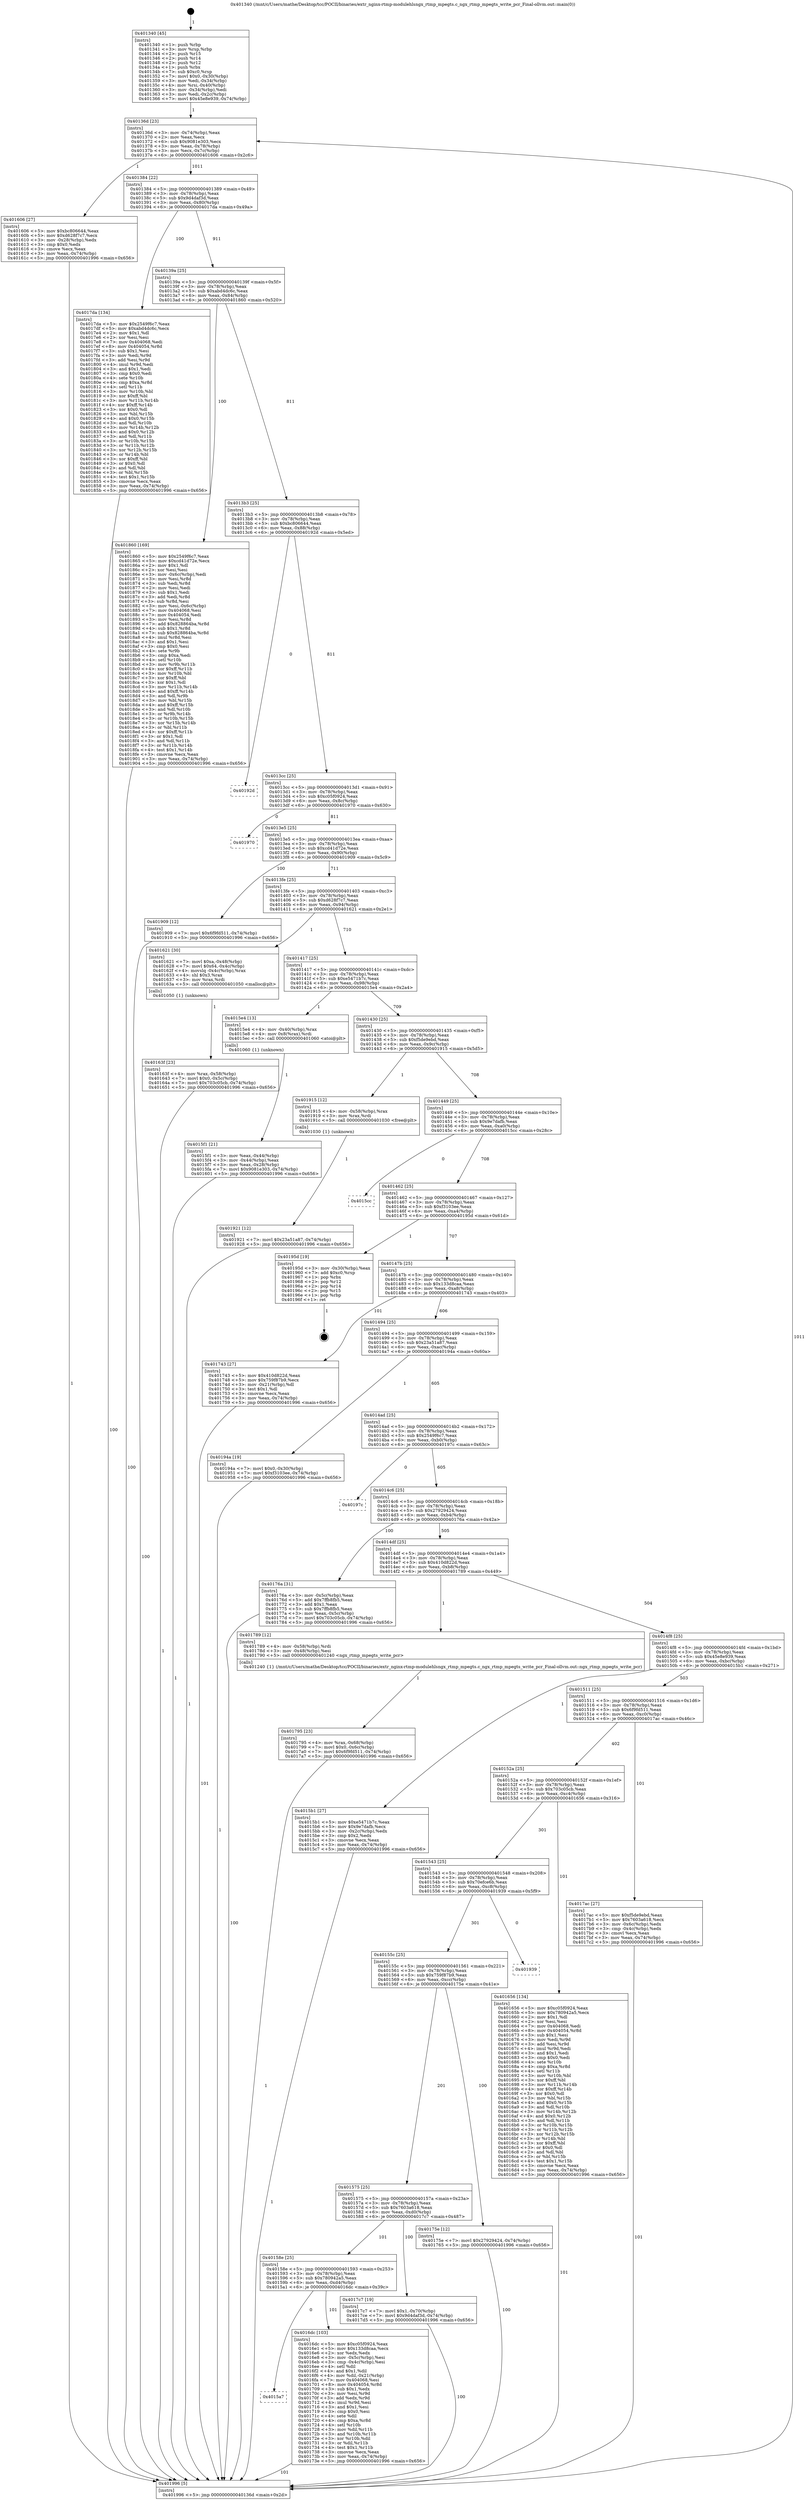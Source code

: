 digraph "0x401340" {
  label = "0x401340 (/mnt/c/Users/mathe/Desktop/tcc/POCII/binaries/extr_nginx-rtmp-modulehlsngx_rtmp_mpegts.c_ngx_rtmp_mpegts_write_pcr_Final-ollvm.out::main(0))"
  labelloc = "t"
  node[shape=record]

  Entry [label="",width=0.3,height=0.3,shape=circle,fillcolor=black,style=filled]
  "0x40136d" [label="{
     0x40136d [23]\l
     | [instrs]\l
     &nbsp;&nbsp;0x40136d \<+3\>: mov -0x74(%rbp),%eax\l
     &nbsp;&nbsp;0x401370 \<+2\>: mov %eax,%ecx\l
     &nbsp;&nbsp;0x401372 \<+6\>: sub $0x9081e303,%ecx\l
     &nbsp;&nbsp;0x401378 \<+3\>: mov %eax,-0x78(%rbp)\l
     &nbsp;&nbsp;0x40137b \<+3\>: mov %ecx,-0x7c(%rbp)\l
     &nbsp;&nbsp;0x40137e \<+6\>: je 0000000000401606 \<main+0x2c6\>\l
  }"]
  "0x401606" [label="{
     0x401606 [27]\l
     | [instrs]\l
     &nbsp;&nbsp;0x401606 \<+5\>: mov $0xbc806644,%eax\l
     &nbsp;&nbsp;0x40160b \<+5\>: mov $0xd628f7c7,%ecx\l
     &nbsp;&nbsp;0x401610 \<+3\>: mov -0x28(%rbp),%edx\l
     &nbsp;&nbsp;0x401613 \<+3\>: cmp $0x0,%edx\l
     &nbsp;&nbsp;0x401616 \<+3\>: cmove %ecx,%eax\l
     &nbsp;&nbsp;0x401619 \<+3\>: mov %eax,-0x74(%rbp)\l
     &nbsp;&nbsp;0x40161c \<+5\>: jmp 0000000000401996 \<main+0x656\>\l
  }"]
  "0x401384" [label="{
     0x401384 [22]\l
     | [instrs]\l
     &nbsp;&nbsp;0x401384 \<+5\>: jmp 0000000000401389 \<main+0x49\>\l
     &nbsp;&nbsp;0x401389 \<+3\>: mov -0x78(%rbp),%eax\l
     &nbsp;&nbsp;0x40138c \<+5\>: sub $0x9d4daf3d,%eax\l
     &nbsp;&nbsp;0x401391 \<+3\>: mov %eax,-0x80(%rbp)\l
     &nbsp;&nbsp;0x401394 \<+6\>: je 00000000004017da \<main+0x49a\>\l
  }"]
  Exit [label="",width=0.3,height=0.3,shape=circle,fillcolor=black,style=filled,peripheries=2]
  "0x4017da" [label="{
     0x4017da [134]\l
     | [instrs]\l
     &nbsp;&nbsp;0x4017da \<+5\>: mov $0x2549f6c7,%eax\l
     &nbsp;&nbsp;0x4017df \<+5\>: mov $0xabd4dc6c,%ecx\l
     &nbsp;&nbsp;0x4017e4 \<+2\>: mov $0x1,%dl\l
     &nbsp;&nbsp;0x4017e6 \<+2\>: xor %esi,%esi\l
     &nbsp;&nbsp;0x4017e8 \<+7\>: mov 0x404068,%edi\l
     &nbsp;&nbsp;0x4017ef \<+8\>: mov 0x404054,%r8d\l
     &nbsp;&nbsp;0x4017f7 \<+3\>: sub $0x1,%esi\l
     &nbsp;&nbsp;0x4017fa \<+3\>: mov %edi,%r9d\l
     &nbsp;&nbsp;0x4017fd \<+3\>: add %esi,%r9d\l
     &nbsp;&nbsp;0x401800 \<+4\>: imul %r9d,%edi\l
     &nbsp;&nbsp;0x401804 \<+3\>: and $0x1,%edi\l
     &nbsp;&nbsp;0x401807 \<+3\>: cmp $0x0,%edi\l
     &nbsp;&nbsp;0x40180a \<+4\>: sete %r10b\l
     &nbsp;&nbsp;0x40180e \<+4\>: cmp $0xa,%r8d\l
     &nbsp;&nbsp;0x401812 \<+4\>: setl %r11b\l
     &nbsp;&nbsp;0x401816 \<+3\>: mov %r10b,%bl\l
     &nbsp;&nbsp;0x401819 \<+3\>: xor $0xff,%bl\l
     &nbsp;&nbsp;0x40181c \<+3\>: mov %r11b,%r14b\l
     &nbsp;&nbsp;0x40181f \<+4\>: xor $0xff,%r14b\l
     &nbsp;&nbsp;0x401823 \<+3\>: xor $0x0,%dl\l
     &nbsp;&nbsp;0x401826 \<+3\>: mov %bl,%r15b\l
     &nbsp;&nbsp;0x401829 \<+4\>: and $0x0,%r15b\l
     &nbsp;&nbsp;0x40182d \<+3\>: and %dl,%r10b\l
     &nbsp;&nbsp;0x401830 \<+3\>: mov %r14b,%r12b\l
     &nbsp;&nbsp;0x401833 \<+4\>: and $0x0,%r12b\l
     &nbsp;&nbsp;0x401837 \<+3\>: and %dl,%r11b\l
     &nbsp;&nbsp;0x40183a \<+3\>: or %r10b,%r15b\l
     &nbsp;&nbsp;0x40183d \<+3\>: or %r11b,%r12b\l
     &nbsp;&nbsp;0x401840 \<+3\>: xor %r12b,%r15b\l
     &nbsp;&nbsp;0x401843 \<+3\>: or %r14b,%bl\l
     &nbsp;&nbsp;0x401846 \<+3\>: xor $0xff,%bl\l
     &nbsp;&nbsp;0x401849 \<+3\>: or $0x0,%dl\l
     &nbsp;&nbsp;0x40184c \<+2\>: and %dl,%bl\l
     &nbsp;&nbsp;0x40184e \<+3\>: or %bl,%r15b\l
     &nbsp;&nbsp;0x401851 \<+4\>: test $0x1,%r15b\l
     &nbsp;&nbsp;0x401855 \<+3\>: cmovne %ecx,%eax\l
     &nbsp;&nbsp;0x401858 \<+3\>: mov %eax,-0x74(%rbp)\l
     &nbsp;&nbsp;0x40185b \<+5\>: jmp 0000000000401996 \<main+0x656\>\l
  }"]
  "0x40139a" [label="{
     0x40139a [25]\l
     | [instrs]\l
     &nbsp;&nbsp;0x40139a \<+5\>: jmp 000000000040139f \<main+0x5f\>\l
     &nbsp;&nbsp;0x40139f \<+3\>: mov -0x78(%rbp),%eax\l
     &nbsp;&nbsp;0x4013a2 \<+5\>: sub $0xabd4dc6c,%eax\l
     &nbsp;&nbsp;0x4013a7 \<+6\>: mov %eax,-0x84(%rbp)\l
     &nbsp;&nbsp;0x4013ad \<+6\>: je 0000000000401860 \<main+0x520\>\l
  }"]
  "0x401921" [label="{
     0x401921 [12]\l
     | [instrs]\l
     &nbsp;&nbsp;0x401921 \<+7\>: movl $0x23a51a87,-0x74(%rbp)\l
     &nbsp;&nbsp;0x401928 \<+5\>: jmp 0000000000401996 \<main+0x656\>\l
  }"]
  "0x401860" [label="{
     0x401860 [169]\l
     | [instrs]\l
     &nbsp;&nbsp;0x401860 \<+5\>: mov $0x2549f6c7,%eax\l
     &nbsp;&nbsp;0x401865 \<+5\>: mov $0xcd41d72e,%ecx\l
     &nbsp;&nbsp;0x40186a \<+2\>: mov $0x1,%dl\l
     &nbsp;&nbsp;0x40186c \<+2\>: xor %esi,%esi\l
     &nbsp;&nbsp;0x40186e \<+3\>: mov -0x6c(%rbp),%edi\l
     &nbsp;&nbsp;0x401871 \<+3\>: mov %esi,%r8d\l
     &nbsp;&nbsp;0x401874 \<+3\>: sub %edi,%r8d\l
     &nbsp;&nbsp;0x401877 \<+2\>: mov %esi,%edi\l
     &nbsp;&nbsp;0x401879 \<+3\>: sub $0x1,%edi\l
     &nbsp;&nbsp;0x40187c \<+3\>: add %edi,%r8d\l
     &nbsp;&nbsp;0x40187f \<+3\>: sub %r8d,%esi\l
     &nbsp;&nbsp;0x401882 \<+3\>: mov %esi,-0x6c(%rbp)\l
     &nbsp;&nbsp;0x401885 \<+7\>: mov 0x404068,%esi\l
     &nbsp;&nbsp;0x40188c \<+7\>: mov 0x404054,%edi\l
     &nbsp;&nbsp;0x401893 \<+3\>: mov %esi,%r8d\l
     &nbsp;&nbsp;0x401896 \<+7\>: add $0x828864ba,%r8d\l
     &nbsp;&nbsp;0x40189d \<+4\>: sub $0x1,%r8d\l
     &nbsp;&nbsp;0x4018a1 \<+7\>: sub $0x828864ba,%r8d\l
     &nbsp;&nbsp;0x4018a8 \<+4\>: imul %r8d,%esi\l
     &nbsp;&nbsp;0x4018ac \<+3\>: and $0x1,%esi\l
     &nbsp;&nbsp;0x4018af \<+3\>: cmp $0x0,%esi\l
     &nbsp;&nbsp;0x4018b2 \<+4\>: sete %r9b\l
     &nbsp;&nbsp;0x4018b6 \<+3\>: cmp $0xa,%edi\l
     &nbsp;&nbsp;0x4018b9 \<+4\>: setl %r10b\l
     &nbsp;&nbsp;0x4018bd \<+3\>: mov %r9b,%r11b\l
     &nbsp;&nbsp;0x4018c0 \<+4\>: xor $0xff,%r11b\l
     &nbsp;&nbsp;0x4018c4 \<+3\>: mov %r10b,%bl\l
     &nbsp;&nbsp;0x4018c7 \<+3\>: xor $0xff,%bl\l
     &nbsp;&nbsp;0x4018ca \<+3\>: xor $0x1,%dl\l
     &nbsp;&nbsp;0x4018cd \<+3\>: mov %r11b,%r14b\l
     &nbsp;&nbsp;0x4018d0 \<+4\>: and $0xff,%r14b\l
     &nbsp;&nbsp;0x4018d4 \<+3\>: and %dl,%r9b\l
     &nbsp;&nbsp;0x4018d7 \<+3\>: mov %bl,%r15b\l
     &nbsp;&nbsp;0x4018da \<+4\>: and $0xff,%r15b\l
     &nbsp;&nbsp;0x4018de \<+3\>: and %dl,%r10b\l
     &nbsp;&nbsp;0x4018e1 \<+3\>: or %r9b,%r14b\l
     &nbsp;&nbsp;0x4018e4 \<+3\>: or %r10b,%r15b\l
     &nbsp;&nbsp;0x4018e7 \<+3\>: xor %r15b,%r14b\l
     &nbsp;&nbsp;0x4018ea \<+3\>: or %bl,%r11b\l
     &nbsp;&nbsp;0x4018ed \<+4\>: xor $0xff,%r11b\l
     &nbsp;&nbsp;0x4018f1 \<+3\>: or $0x1,%dl\l
     &nbsp;&nbsp;0x4018f4 \<+3\>: and %dl,%r11b\l
     &nbsp;&nbsp;0x4018f7 \<+3\>: or %r11b,%r14b\l
     &nbsp;&nbsp;0x4018fa \<+4\>: test $0x1,%r14b\l
     &nbsp;&nbsp;0x4018fe \<+3\>: cmovne %ecx,%eax\l
     &nbsp;&nbsp;0x401901 \<+3\>: mov %eax,-0x74(%rbp)\l
     &nbsp;&nbsp;0x401904 \<+5\>: jmp 0000000000401996 \<main+0x656\>\l
  }"]
  "0x4013b3" [label="{
     0x4013b3 [25]\l
     | [instrs]\l
     &nbsp;&nbsp;0x4013b3 \<+5\>: jmp 00000000004013b8 \<main+0x78\>\l
     &nbsp;&nbsp;0x4013b8 \<+3\>: mov -0x78(%rbp),%eax\l
     &nbsp;&nbsp;0x4013bb \<+5\>: sub $0xbc806644,%eax\l
     &nbsp;&nbsp;0x4013c0 \<+6\>: mov %eax,-0x88(%rbp)\l
     &nbsp;&nbsp;0x4013c6 \<+6\>: je 000000000040192d \<main+0x5ed\>\l
  }"]
  "0x401795" [label="{
     0x401795 [23]\l
     | [instrs]\l
     &nbsp;&nbsp;0x401795 \<+4\>: mov %rax,-0x68(%rbp)\l
     &nbsp;&nbsp;0x401799 \<+7\>: movl $0x0,-0x6c(%rbp)\l
     &nbsp;&nbsp;0x4017a0 \<+7\>: movl $0x6f9fd511,-0x74(%rbp)\l
     &nbsp;&nbsp;0x4017a7 \<+5\>: jmp 0000000000401996 \<main+0x656\>\l
  }"]
  "0x40192d" [label="{
     0x40192d\l
  }", style=dashed]
  "0x4013cc" [label="{
     0x4013cc [25]\l
     | [instrs]\l
     &nbsp;&nbsp;0x4013cc \<+5\>: jmp 00000000004013d1 \<main+0x91\>\l
     &nbsp;&nbsp;0x4013d1 \<+3\>: mov -0x78(%rbp),%eax\l
     &nbsp;&nbsp;0x4013d4 \<+5\>: sub $0xc05f0924,%eax\l
     &nbsp;&nbsp;0x4013d9 \<+6\>: mov %eax,-0x8c(%rbp)\l
     &nbsp;&nbsp;0x4013df \<+6\>: je 0000000000401970 \<main+0x630\>\l
  }"]
  "0x4015a7" [label="{
     0x4015a7\l
  }", style=dashed]
  "0x401970" [label="{
     0x401970\l
  }", style=dashed]
  "0x4013e5" [label="{
     0x4013e5 [25]\l
     | [instrs]\l
     &nbsp;&nbsp;0x4013e5 \<+5\>: jmp 00000000004013ea \<main+0xaa\>\l
     &nbsp;&nbsp;0x4013ea \<+3\>: mov -0x78(%rbp),%eax\l
     &nbsp;&nbsp;0x4013ed \<+5\>: sub $0xcd41d72e,%eax\l
     &nbsp;&nbsp;0x4013f2 \<+6\>: mov %eax,-0x90(%rbp)\l
     &nbsp;&nbsp;0x4013f8 \<+6\>: je 0000000000401909 \<main+0x5c9\>\l
  }"]
  "0x4016dc" [label="{
     0x4016dc [103]\l
     | [instrs]\l
     &nbsp;&nbsp;0x4016dc \<+5\>: mov $0xc05f0924,%eax\l
     &nbsp;&nbsp;0x4016e1 \<+5\>: mov $0x133d8caa,%ecx\l
     &nbsp;&nbsp;0x4016e6 \<+2\>: xor %edx,%edx\l
     &nbsp;&nbsp;0x4016e8 \<+3\>: mov -0x5c(%rbp),%esi\l
     &nbsp;&nbsp;0x4016eb \<+3\>: cmp -0x4c(%rbp),%esi\l
     &nbsp;&nbsp;0x4016ee \<+4\>: setl %dil\l
     &nbsp;&nbsp;0x4016f2 \<+4\>: and $0x1,%dil\l
     &nbsp;&nbsp;0x4016f6 \<+4\>: mov %dil,-0x21(%rbp)\l
     &nbsp;&nbsp;0x4016fa \<+7\>: mov 0x404068,%esi\l
     &nbsp;&nbsp;0x401701 \<+8\>: mov 0x404054,%r8d\l
     &nbsp;&nbsp;0x401709 \<+3\>: sub $0x1,%edx\l
     &nbsp;&nbsp;0x40170c \<+3\>: mov %esi,%r9d\l
     &nbsp;&nbsp;0x40170f \<+3\>: add %edx,%r9d\l
     &nbsp;&nbsp;0x401712 \<+4\>: imul %r9d,%esi\l
     &nbsp;&nbsp;0x401716 \<+3\>: and $0x1,%esi\l
     &nbsp;&nbsp;0x401719 \<+3\>: cmp $0x0,%esi\l
     &nbsp;&nbsp;0x40171c \<+4\>: sete %dil\l
     &nbsp;&nbsp;0x401720 \<+4\>: cmp $0xa,%r8d\l
     &nbsp;&nbsp;0x401724 \<+4\>: setl %r10b\l
     &nbsp;&nbsp;0x401728 \<+3\>: mov %dil,%r11b\l
     &nbsp;&nbsp;0x40172b \<+3\>: and %r10b,%r11b\l
     &nbsp;&nbsp;0x40172e \<+3\>: xor %r10b,%dil\l
     &nbsp;&nbsp;0x401731 \<+3\>: or %dil,%r11b\l
     &nbsp;&nbsp;0x401734 \<+4\>: test $0x1,%r11b\l
     &nbsp;&nbsp;0x401738 \<+3\>: cmovne %ecx,%eax\l
     &nbsp;&nbsp;0x40173b \<+3\>: mov %eax,-0x74(%rbp)\l
     &nbsp;&nbsp;0x40173e \<+5\>: jmp 0000000000401996 \<main+0x656\>\l
  }"]
  "0x401909" [label="{
     0x401909 [12]\l
     | [instrs]\l
     &nbsp;&nbsp;0x401909 \<+7\>: movl $0x6f9fd511,-0x74(%rbp)\l
     &nbsp;&nbsp;0x401910 \<+5\>: jmp 0000000000401996 \<main+0x656\>\l
  }"]
  "0x4013fe" [label="{
     0x4013fe [25]\l
     | [instrs]\l
     &nbsp;&nbsp;0x4013fe \<+5\>: jmp 0000000000401403 \<main+0xc3\>\l
     &nbsp;&nbsp;0x401403 \<+3\>: mov -0x78(%rbp),%eax\l
     &nbsp;&nbsp;0x401406 \<+5\>: sub $0xd628f7c7,%eax\l
     &nbsp;&nbsp;0x40140b \<+6\>: mov %eax,-0x94(%rbp)\l
     &nbsp;&nbsp;0x401411 \<+6\>: je 0000000000401621 \<main+0x2e1\>\l
  }"]
  "0x40158e" [label="{
     0x40158e [25]\l
     | [instrs]\l
     &nbsp;&nbsp;0x40158e \<+5\>: jmp 0000000000401593 \<main+0x253\>\l
     &nbsp;&nbsp;0x401593 \<+3\>: mov -0x78(%rbp),%eax\l
     &nbsp;&nbsp;0x401596 \<+5\>: sub $0x780942a5,%eax\l
     &nbsp;&nbsp;0x40159b \<+6\>: mov %eax,-0xd4(%rbp)\l
     &nbsp;&nbsp;0x4015a1 \<+6\>: je 00000000004016dc \<main+0x39c\>\l
  }"]
  "0x401621" [label="{
     0x401621 [30]\l
     | [instrs]\l
     &nbsp;&nbsp;0x401621 \<+7\>: movl $0xa,-0x48(%rbp)\l
     &nbsp;&nbsp;0x401628 \<+7\>: movl $0x64,-0x4c(%rbp)\l
     &nbsp;&nbsp;0x40162f \<+4\>: movslq -0x4c(%rbp),%rax\l
     &nbsp;&nbsp;0x401633 \<+4\>: shl $0x3,%rax\l
     &nbsp;&nbsp;0x401637 \<+3\>: mov %rax,%rdi\l
     &nbsp;&nbsp;0x40163a \<+5\>: call 0000000000401050 \<malloc@plt\>\l
     | [calls]\l
     &nbsp;&nbsp;0x401050 \{1\} (unknown)\l
  }"]
  "0x401417" [label="{
     0x401417 [25]\l
     | [instrs]\l
     &nbsp;&nbsp;0x401417 \<+5\>: jmp 000000000040141c \<main+0xdc\>\l
     &nbsp;&nbsp;0x40141c \<+3\>: mov -0x78(%rbp),%eax\l
     &nbsp;&nbsp;0x40141f \<+5\>: sub $0xe5471b7c,%eax\l
     &nbsp;&nbsp;0x401424 \<+6\>: mov %eax,-0x98(%rbp)\l
     &nbsp;&nbsp;0x40142a \<+6\>: je 00000000004015e4 \<main+0x2a4\>\l
  }"]
  "0x4017c7" [label="{
     0x4017c7 [19]\l
     | [instrs]\l
     &nbsp;&nbsp;0x4017c7 \<+7\>: movl $0x1,-0x70(%rbp)\l
     &nbsp;&nbsp;0x4017ce \<+7\>: movl $0x9d4daf3d,-0x74(%rbp)\l
     &nbsp;&nbsp;0x4017d5 \<+5\>: jmp 0000000000401996 \<main+0x656\>\l
  }"]
  "0x4015e4" [label="{
     0x4015e4 [13]\l
     | [instrs]\l
     &nbsp;&nbsp;0x4015e4 \<+4\>: mov -0x40(%rbp),%rax\l
     &nbsp;&nbsp;0x4015e8 \<+4\>: mov 0x8(%rax),%rdi\l
     &nbsp;&nbsp;0x4015ec \<+5\>: call 0000000000401060 \<atoi@plt\>\l
     | [calls]\l
     &nbsp;&nbsp;0x401060 \{1\} (unknown)\l
  }"]
  "0x401430" [label="{
     0x401430 [25]\l
     | [instrs]\l
     &nbsp;&nbsp;0x401430 \<+5\>: jmp 0000000000401435 \<main+0xf5\>\l
     &nbsp;&nbsp;0x401435 \<+3\>: mov -0x78(%rbp),%eax\l
     &nbsp;&nbsp;0x401438 \<+5\>: sub $0xf5de9ebd,%eax\l
     &nbsp;&nbsp;0x40143d \<+6\>: mov %eax,-0x9c(%rbp)\l
     &nbsp;&nbsp;0x401443 \<+6\>: je 0000000000401915 \<main+0x5d5\>\l
  }"]
  "0x401575" [label="{
     0x401575 [25]\l
     | [instrs]\l
     &nbsp;&nbsp;0x401575 \<+5\>: jmp 000000000040157a \<main+0x23a\>\l
     &nbsp;&nbsp;0x40157a \<+3\>: mov -0x78(%rbp),%eax\l
     &nbsp;&nbsp;0x40157d \<+5\>: sub $0x7603a618,%eax\l
     &nbsp;&nbsp;0x401582 \<+6\>: mov %eax,-0xd0(%rbp)\l
     &nbsp;&nbsp;0x401588 \<+6\>: je 00000000004017c7 \<main+0x487\>\l
  }"]
  "0x401915" [label="{
     0x401915 [12]\l
     | [instrs]\l
     &nbsp;&nbsp;0x401915 \<+4\>: mov -0x58(%rbp),%rax\l
     &nbsp;&nbsp;0x401919 \<+3\>: mov %rax,%rdi\l
     &nbsp;&nbsp;0x40191c \<+5\>: call 0000000000401030 \<free@plt\>\l
     | [calls]\l
     &nbsp;&nbsp;0x401030 \{1\} (unknown)\l
  }"]
  "0x401449" [label="{
     0x401449 [25]\l
     | [instrs]\l
     &nbsp;&nbsp;0x401449 \<+5\>: jmp 000000000040144e \<main+0x10e\>\l
     &nbsp;&nbsp;0x40144e \<+3\>: mov -0x78(%rbp),%eax\l
     &nbsp;&nbsp;0x401451 \<+5\>: sub $0x9e7dafb,%eax\l
     &nbsp;&nbsp;0x401456 \<+6\>: mov %eax,-0xa0(%rbp)\l
     &nbsp;&nbsp;0x40145c \<+6\>: je 00000000004015cc \<main+0x28c\>\l
  }"]
  "0x40175e" [label="{
     0x40175e [12]\l
     | [instrs]\l
     &nbsp;&nbsp;0x40175e \<+7\>: movl $0x27929424,-0x74(%rbp)\l
     &nbsp;&nbsp;0x401765 \<+5\>: jmp 0000000000401996 \<main+0x656\>\l
  }"]
  "0x4015cc" [label="{
     0x4015cc\l
  }", style=dashed]
  "0x401462" [label="{
     0x401462 [25]\l
     | [instrs]\l
     &nbsp;&nbsp;0x401462 \<+5\>: jmp 0000000000401467 \<main+0x127\>\l
     &nbsp;&nbsp;0x401467 \<+3\>: mov -0x78(%rbp),%eax\l
     &nbsp;&nbsp;0x40146a \<+5\>: sub $0xf3103ee,%eax\l
     &nbsp;&nbsp;0x40146f \<+6\>: mov %eax,-0xa4(%rbp)\l
     &nbsp;&nbsp;0x401475 \<+6\>: je 000000000040195d \<main+0x61d\>\l
  }"]
  "0x40155c" [label="{
     0x40155c [25]\l
     | [instrs]\l
     &nbsp;&nbsp;0x40155c \<+5\>: jmp 0000000000401561 \<main+0x221\>\l
     &nbsp;&nbsp;0x401561 \<+3\>: mov -0x78(%rbp),%eax\l
     &nbsp;&nbsp;0x401564 \<+5\>: sub $0x759f87b9,%eax\l
     &nbsp;&nbsp;0x401569 \<+6\>: mov %eax,-0xcc(%rbp)\l
     &nbsp;&nbsp;0x40156f \<+6\>: je 000000000040175e \<main+0x41e\>\l
  }"]
  "0x40195d" [label="{
     0x40195d [19]\l
     | [instrs]\l
     &nbsp;&nbsp;0x40195d \<+3\>: mov -0x30(%rbp),%eax\l
     &nbsp;&nbsp;0x401960 \<+7\>: add $0xc0,%rsp\l
     &nbsp;&nbsp;0x401967 \<+1\>: pop %rbx\l
     &nbsp;&nbsp;0x401968 \<+2\>: pop %r12\l
     &nbsp;&nbsp;0x40196a \<+2\>: pop %r14\l
     &nbsp;&nbsp;0x40196c \<+2\>: pop %r15\l
     &nbsp;&nbsp;0x40196e \<+1\>: pop %rbp\l
     &nbsp;&nbsp;0x40196f \<+1\>: ret\l
  }"]
  "0x40147b" [label="{
     0x40147b [25]\l
     | [instrs]\l
     &nbsp;&nbsp;0x40147b \<+5\>: jmp 0000000000401480 \<main+0x140\>\l
     &nbsp;&nbsp;0x401480 \<+3\>: mov -0x78(%rbp),%eax\l
     &nbsp;&nbsp;0x401483 \<+5\>: sub $0x133d8caa,%eax\l
     &nbsp;&nbsp;0x401488 \<+6\>: mov %eax,-0xa8(%rbp)\l
     &nbsp;&nbsp;0x40148e \<+6\>: je 0000000000401743 \<main+0x403\>\l
  }"]
  "0x401939" [label="{
     0x401939\l
  }", style=dashed]
  "0x401743" [label="{
     0x401743 [27]\l
     | [instrs]\l
     &nbsp;&nbsp;0x401743 \<+5\>: mov $0x410d822d,%eax\l
     &nbsp;&nbsp;0x401748 \<+5\>: mov $0x759f87b9,%ecx\l
     &nbsp;&nbsp;0x40174d \<+3\>: mov -0x21(%rbp),%dl\l
     &nbsp;&nbsp;0x401750 \<+3\>: test $0x1,%dl\l
     &nbsp;&nbsp;0x401753 \<+3\>: cmovne %ecx,%eax\l
     &nbsp;&nbsp;0x401756 \<+3\>: mov %eax,-0x74(%rbp)\l
     &nbsp;&nbsp;0x401759 \<+5\>: jmp 0000000000401996 \<main+0x656\>\l
  }"]
  "0x401494" [label="{
     0x401494 [25]\l
     | [instrs]\l
     &nbsp;&nbsp;0x401494 \<+5\>: jmp 0000000000401499 \<main+0x159\>\l
     &nbsp;&nbsp;0x401499 \<+3\>: mov -0x78(%rbp),%eax\l
     &nbsp;&nbsp;0x40149c \<+5\>: sub $0x23a51a87,%eax\l
     &nbsp;&nbsp;0x4014a1 \<+6\>: mov %eax,-0xac(%rbp)\l
     &nbsp;&nbsp;0x4014a7 \<+6\>: je 000000000040194a \<main+0x60a\>\l
  }"]
  "0x401543" [label="{
     0x401543 [25]\l
     | [instrs]\l
     &nbsp;&nbsp;0x401543 \<+5\>: jmp 0000000000401548 \<main+0x208\>\l
     &nbsp;&nbsp;0x401548 \<+3\>: mov -0x78(%rbp),%eax\l
     &nbsp;&nbsp;0x40154b \<+5\>: sub $0x70efce6b,%eax\l
     &nbsp;&nbsp;0x401550 \<+6\>: mov %eax,-0xc8(%rbp)\l
     &nbsp;&nbsp;0x401556 \<+6\>: je 0000000000401939 \<main+0x5f9\>\l
  }"]
  "0x40194a" [label="{
     0x40194a [19]\l
     | [instrs]\l
     &nbsp;&nbsp;0x40194a \<+7\>: movl $0x0,-0x30(%rbp)\l
     &nbsp;&nbsp;0x401951 \<+7\>: movl $0xf3103ee,-0x74(%rbp)\l
     &nbsp;&nbsp;0x401958 \<+5\>: jmp 0000000000401996 \<main+0x656\>\l
  }"]
  "0x4014ad" [label="{
     0x4014ad [25]\l
     | [instrs]\l
     &nbsp;&nbsp;0x4014ad \<+5\>: jmp 00000000004014b2 \<main+0x172\>\l
     &nbsp;&nbsp;0x4014b2 \<+3\>: mov -0x78(%rbp),%eax\l
     &nbsp;&nbsp;0x4014b5 \<+5\>: sub $0x2549f6c7,%eax\l
     &nbsp;&nbsp;0x4014ba \<+6\>: mov %eax,-0xb0(%rbp)\l
     &nbsp;&nbsp;0x4014c0 \<+6\>: je 000000000040197c \<main+0x63c\>\l
  }"]
  "0x401656" [label="{
     0x401656 [134]\l
     | [instrs]\l
     &nbsp;&nbsp;0x401656 \<+5\>: mov $0xc05f0924,%eax\l
     &nbsp;&nbsp;0x40165b \<+5\>: mov $0x780942a5,%ecx\l
     &nbsp;&nbsp;0x401660 \<+2\>: mov $0x1,%dl\l
     &nbsp;&nbsp;0x401662 \<+2\>: xor %esi,%esi\l
     &nbsp;&nbsp;0x401664 \<+7\>: mov 0x404068,%edi\l
     &nbsp;&nbsp;0x40166b \<+8\>: mov 0x404054,%r8d\l
     &nbsp;&nbsp;0x401673 \<+3\>: sub $0x1,%esi\l
     &nbsp;&nbsp;0x401676 \<+3\>: mov %edi,%r9d\l
     &nbsp;&nbsp;0x401679 \<+3\>: add %esi,%r9d\l
     &nbsp;&nbsp;0x40167c \<+4\>: imul %r9d,%edi\l
     &nbsp;&nbsp;0x401680 \<+3\>: and $0x1,%edi\l
     &nbsp;&nbsp;0x401683 \<+3\>: cmp $0x0,%edi\l
     &nbsp;&nbsp;0x401686 \<+4\>: sete %r10b\l
     &nbsp;&nbsp;0x40168a \<+4\>: cmp $0xa,%r8d\l
     &nbsp;&nbsp;0x40168e \<+4\>: setl %r11b\l
     &nbsp;&nbsp;0x401692 \<+3\>: mov %r10b,%bl\l
     &nbsp;&nbsp;0x401695 \<+3\>: xor $0xff,%bl\l
     &nbsp;&nbsp;0x401698 \<+3\>: mov %r11b,%r14b\l
     &nbsp;&nbsp;0x40169b \<+4\>: xor $0xff,%r14b\l
     &nbsp;&nbsp;0x40169f \<+3\>: xor $0x0,%dl\l
     &nbsp;&nbsp;0x4016a2 \<+3\>: mov %bl,%r15b\l
     &nbsp;&nbsp;0x4016a5 \<+4\>: and $0x0,%r15b\l
     &nbsp;&nbsp;0x4016a9 \<+3\>: and %dl,%r10b\l
     &nbsp;&nbsp;0x4016ac \<+3\>: mov %r14b,%r12b\l
     &nbsp;&nbsp;0x4016af \<+4\>: and $0x0,%r12b\l
     &nbsp;&nbsp;0x4016b3 \<+3\>: and %dl,%r11b\l
     &nbsp;&nbsp;0x4016b6 \<+3\>: or %r10b,%r15b\l
     &nbsp;&nbsp;0x4016b9 \<+3\>: or %r11b,%r12b\l
     &nbsp;&nbsp;0x4016bc \<+3\>: xor %r12b,%r15b\l
     &nbsp;&nbsp;0x4016bf \<+3\>: or %r14b,%bl\l
     &nbsp;&nbsp;0x4016c2 \<+3\>: xor $0xff,%bl\l
     &nbsp;&nbsp;0x4016c5 \<+3\>: or $0x0,%dl\l
     &nbsp;&nbsp;0x4016c8 \<+2\>: and %dl,%bl\l
     &nbsp;&nbsp;0x4016ca \<+3\>: or %bl,%r15b\l
     &nbsp;&nbsp;0x4016cd \<+4\>: test $0x1,%r15b\l
     &nbsp;&nbsp;0x4016d1 \<+3\>: cmovne %ecx,%eax\l
     &nbsp;&nbsp;0x4016d4 \<+3\>: mov %eax,-0x74(%rbp)\l
     &nbsp;&nbsp;0x4016d7 \<+5\>: jmp 0000000000401996 \<main+0x656\>\l
  }"]
  "0x40197c" [label="{
     0x40197c\l
  }", style=dashed]
  "0x4014c6" [label="{
     0x4014c6 [25]\l
     | [instrs]\l
     &nbsp;&nbsp;0x4014c6 \<+5\>: jmp 00000000004014cb \<main+0x18b\>\l
     &nbsp;&nbsp;0x4014cb \<+3\>: mov -0x78(%rbp),%eax\l
     &nbsp;&nbsp;0x4014ce \<+5\>: sub $0x27929424,%eax\l
     &nbsp;&nbsp;0x4014d3 \<+6\>: mov %eax,-0xb4(%rbp)\l
     &nbsp;&nbsp;0x4014d9 \<+6\>: je 000000000040176a \<main+0x42a\>\l
  }"]
  "0x40152a" [label="{
     0x40152a [25]\l
     | [instrs]\l
     &nbsp;&nbsp;0x40152a \<+5\>: jmp 000000000040152f \<main+0x1ef\>\l
     &nbsp;&nbsp;0x40152f \<+3\>: mov -0x78(%rbp),%eax\l
     &nbsp;&nbsp;0x401532 \<+5\>: sub $0x703c05cb,%eax\l
     &nbsp;&nbsp;0x401537 \<+6\>: mov %eax,-0xc4(%rbp)\l
     &nbsp;&nbsp;0x40153d \<+6\>: je 0000000000401656 \<main+0x316\>\l
  }"]
  "0x40176a" [label="{
     0x40176a [31]\l
     | [instrs]\l
     &nbsp;&nbsp;0x40176a \<+3\>: mov -0x5c(%rbp),%eax\l
     &nbsp;&nbsp;0x40176d \<+5\>: add $0x7ffb8fb5,%eax\l
     &nbsp;&nbsp;0x401772 \<+3\>: add $0x1,%eax\l
     &nbsp;&nbsp;0x401775 \<+5\>: sub $0x7ffb8fb5,%eax\l
     &nbsp;&nbsp;0x40177a \<+3\>: mov %eax,-0x5c(%rbp)\l
     &nbsp;&nbsp;0x40177d \<+7\>: movl $0x703c05cb,-0x74(%rbp)\l
     &nbsp;&nbsp;0x401784 \<+5\>: jmp 0000000000401996 \<main+0x656\>\l
  }"]
  "0x4014df" [label="{
     0x4014df [25]\l
     | [instrs]\l
     &nbsp;&nbsp;0x4014df \<+5\>: jmp 00000000004014e4 \<main+0x1a4\>\l
     &nbsp;&nbsp;0x4014e4 \<+3\>: mov -0x78(%rbp),%eax\l
     &nbsp;&nbsp;0x4014e7 \<+5\>: sub $0x410d822d,%eax\l
     &nbsp;&nbsp;0x4014ec \<+6\>: mov %eax,-0xb8(%rbp)\l
     &nbsp;&nbsp;0x4014f2 \<+6\>: je 0000000000401789 \<main+0x449\>\l
  }"]
  "0x4017ac" [label="{
     0x4017ac [27]\l
     | [instrs]\l
     &nbsp;&nbsp;0x4017ac \<+5\>: mov $0xf5de9ebd,%eax\l
     &nbsp;&nbsp;0x4017b1 \<+5\>: mov $0x7603a618,%ecx\l
     &nbsp;&nbsp;0x4017b6 \<+3\>: mov -0x6c(%rbp),%edx\l
     &nbsp;&nbsp;0x4017b9 \<+3\>: cmp -0x4c(%rbp),%edx\l
     &nbsp;&nbsp;0x4017bc \<+3\>: cmovl %ecx,%eax\l
     &nbsp;&nbsp;0x4017bf \<+3\>: mov %eax,-0x74(%rbp)\l
     &nbsp;&nbsp;0x4017c2 \<+5\>: jmp 0000000000401996 \<main+0x656\>\l
  }"]
  "0x401789" [label="{
     0x401789 [12]\l
     | [instrs]\l
     &nbsp;&nbsp;0x401789 \<+4\>: mov -0x58(%rbp),%rdi\l
     &nbsp;&nbsp;0x40178d \<+3\>: mov -0x48(%rbp),%esi\l
     &nbsp;&nbsp;0x401790 \<+5\>: call 0000000000401240 \<ngx_rtmp_mpegts_write_pcr\>\l
     | [calls]\l
     &nbsp;&nbsp;0x401240 \{1\} (/mnt/c/Users/mathe/Desktop/tcc/POCII/binaries/extr_nginx-rtmp-modulehlsngx_rtmp_mpegts.c_ngx_rtmp_mpegts_write_pcr_Final-ollvm.out::ngx_rtmp_mpegts_write_pcr)\l
  }"]
  "0x4014f8" [label="{
     0x4014f8 [25]\l
     | [instrs]\l
     &nbsp;&nbsp;0x4014f8 \<+5\>: jmp 00000000004014fd \<main+0x1bd\>\l
     &nbsp;&nbsp;0x4014fd \<+3\>: mov -0x78(%rbp),%eax\l
     &nbsp;&nbsp;0x401500 \<+5\>: sub $0x45e8e939,%eax\l
     &nbsp;&nbsp;0x401505 \<+6\>: mov %eax,-0xbc(%rbp)\l
     &nbsp;&nbsp;0x40150b \<+6\>: je 00000000004015b1 \<main+0x271\>\l
  }"]
  "0x40163f" [label="{
     0x40163f [23]\l
     | [instrs]\l
     &nbsp;&nbsp;0x40163f \<+4\>: mov %rax,-0x58(%rbp)\l
     &nbsp;&nbsp;0x401643 \<+7\>: movl $0x0,-0x5c(%rbp)\l
     &nbsp;&nbsp;0x40164a \<+7\>: movl $0x703c05cb,-0x74(%rbp)\l
     &nbsp;&nbsp;0x401651 \<+5\>: jmp 0000000000401996 \<main+0x656\>\l
  }"]
  "0x4015b1" [label="{
     0x4015b1 [27]\l
     | [instrs]\l
     &nbsp;&nbsp;0x4015b1 \<+5\>: mov $0xe5471b7c,%eax\l
     &nbsp;&nbsp;0x4015b6 \<+5\>: mov $0x9e7dafb,%ecx\l
     &nbsp;&nbsp;0x4015bb \<+3\>: mov -0x2c(%rbp),%edx\l
     &nbsp;&nbsp;0x4015be \<+3\>: cmp $0x2,%edx\l
     &nbsp;&nbsp;0x4015c1 \<+3\>: cmovne %ecx,%eax\l
     &nbsp;&nbsp;0x4015c4 \<+3\>: mov %eax,-0x74(%rbp)\l
     &nbsp;&nbsp;0x4015c7 \<+5\>: jmp 0000000000401996 \<main+0x656\>\l
  }"]
  "0x401511" [label="{
     0x401511 [25]\l
     | [instrs]\l
     &nbsp;&nbsp;0x401511 \<+5\>: jmp 0000000000401516 \<main+0x1d6\>\l
     &nbsp;&nbsp;0x401516 \<+3\>: mov -0x78(%rbp),%eax\l
     &nbsp;&nbsp;0x401519 \<+5\>: sub $0x6f9fd511,%eax\l
     &nbsp;&nbsp;0x40151e \<+6\>: mov %eax,-0xc0(%rbp)\l
     &nbsp;&nbsp;0x401524 \<+6\>: je 00000000004017ac \<main+0x46c\>\l
  }"]
  "0x401996" [label="{
     0x401996 [5]\l
     | [instrs]\l
     &nbsp;&nbsp;0x401996 \<+5\>: jmp 000000000040136d \<main+0x2d\>\l
  }"]
  "0x401340" [label="{
     0x401340 [45]\l
     | [instrs]\l
     &nbsp;&nbsp;0x401340 \<+1\>: push %rbp\l
     &nbsp;&nbsp;0x401341 \<+3\>: mov %rsp,%rbp\l
     &nbsp;&nbsp;0x401344 \<+2\>: push %r15\l
     &nbsp;&nbsp;0x401346 \<+2\>: push %r14\l
     &nbsp;&nbsp;0x401348 \<+2\>: push %r12\l
     &nbsp;&nbsp;0x40134a \<+1\>: push %rbx\l
     &nbsp;&nbsp;0x40134b \<+7\>: sub $0xc0,%rsp\l
     &nbsp;&nbsp;0x401352 \<+7\>: movl $0x0,-0x30(%rbp)\l
     &nbsp;&nbsp;0x401359 \<+3\>: mov %edi,-0x34(%rbp)\l
     &nbsp;&nbsp;0x40135c \<+4\>: mov %rsi,-0x40(%rbp)\l
     &nbsp;&nbsp;0x401360 \<+3\>: mov -0x34(%rbp),%edi\l
     &nbsp;&nbsp;0x401363 \<+3\>: mov %edi,-0x2c(%rbp)\l
     &nbsp;&nbsp;0x401366 \<+7\>: movl $0x45e8e939,-0x74(%rbp)\l
  }"]
  "0x4015f1" [label="{
     0x4015f1 [21]\l
     | [instrs]\l
     &nbsp;&nbsp;0x4015f1 \<+3\>: mov %eax,-0x44(%rbp)\l
     &nbsp;&nbsp;0x4015f4 \<+3\>: mov -0x44(%rbp),%eax\l
     &nbsp;&nbsp;0x4015f7 \<+3\>: mov %eax,-0x28(%rbp)\l
     &nbsp;&nbsp;0x4015fa \<+7\>: movl $0x9081e303,-0x74(%rbp)\l
     &nbsp;&nbsp;0x401601 \<+5\>: jmp 0000000000401996 \<main+0x656\>\l
  }"]
  Entry -> "0x401340" [label=" 1"]
  "0x40136d" -> "0x401606" [label=" 1"]
  "0x40136d" -> "0x401384" [label=" 1011"]
  "0x40195d" -> Exit [label=" 1"]
  "0x401384" -> "0x4017da" [label=" 100"]
  "0x401384" -> "0x40139a" [label=" 911"]
  "0x40194a" -> "0x401996" [label=" 1"]
  "0x40139a" -> "0x401860" [label=" 100"]
  "0x40139a" -> "0x4013b3" [label=" 811"]
  "0x401921" -> "0x401996" [label=" 1"]
  "0x4013b3" -> "0x40192d" [label=" 0"]
  "0x4013b3" -> "0x4013cc" [label=" 811"]
  "0x401915" -> "0x401921" [label=" 1"]
  "0x4013cc" -> "0x401970" [label=" 0"]
  "0x4013cc" -> "0x4013e5" [label=" 811"]
  "0x401909" -> "0x401996" [label=" 100"]
  "0x4013e5" -> "0x401909" [label=" 100"]
  "0x4013e5" -> "0x4013fe" [label=" 711"]
  "0x401860" -> "0x401996" [label=" 100"]
  "0x4013fe" -> "0x401621" [label=" 1"]
  "0x4013fe" -> "0x401417" [label=" 710"]
  "0x4017c7" -> "0x401996" [label=" 100"]
  "0x401417" -> "0x4015e4" [label=" 1"]
  "0x401417" -> "0x401430" [label=" 709"]
  "0x4017ac" -> "0x401996" [label=" 101"]
  "0x401430" -> "0x401915" [label=" 1"]
  "0x401430" -> "0x401449" [label=" 708"]
  "0x401789" -> "0x401795" [label=" 1"]
  "0x401449" -> "0x4015cc" [label=" 0"]
  "0x401449" -> "0x401462" [label=" 708"]
  "0x40176a" -> "0x401996" [label=" 100"]
  "0x401462" -> "0x40195d" [label=" 1"]
  "0x401462" -> "0x40147b" [label=" 707"]
  "0x401743" -> "0x401996" [label=" 101"]
  "0x40147b" -> "0x401743" [label=" 101"]
  "0x40147b" -> "0x401494" [label=" 606"]
  "0x4016dc" -> "0x401996" [label=" 101"]
  "0x401494" -> "0x40194a" [label=" 1"]
  "0x401494" -> "0x4014ad" [label=" 605"]
  "0x40158e" -> "0x4016dc" [label=" 101"]
  "0x4014ad" -> "0x40197c" [label=" 0"]
  "0x4014ad" -> "0x4014c6" [label=" 605"]
  "0x4017da" -> "0x401996" [label=" 100"]
  "0x4014c6" -> "0x40176a" [label=" 100"]
  "0x4014c6" -> "0x4014df" [label=" 505"]
  "0x401575" -> "0x4017c7" [label=" 100"]
  "0x4014df" -> "0x401789" [label=" 1"]
  "0x4014df" -> "0x4014f8" [label=" 504"]
  "0x401795" -> "0x401996" [label=" 1"]
  "0x4014f8" -> "0x4015b1" [label=" 1"]
  "0x4014f8" -> "0x401511" [label=" 503"]
  "0x4015b1" -> "0x401996" [label=" 1"]
  "0x401340" -> "0x40136d" [label=" 1"]
  "0x401996" -> "0x40136d" [label=" 1011"]
  "0x4015e4" -> "0x4015f1" [label=" 1"]
  "0x4015f1" -> "0x401996" [label=" 1"]
  "0x401606" -> "0x401996" [label=" 1"]
  "0x401621" -> "0x40163f" [label=" 1"]
  "0x40163f" -> "0x401996" [label=" 1"]
  "0x40155c" -> "0x401575" [label=" 201"]
  "0x401511" -> "0x4017ac" [label=" 101"]
  "0x401511" -> "0x40152a" [label=" 402"]
  "0x401575" -> "0x40158e" [label=" 101"]
  "0x40152a" -> "0x401656" [label=" 101"]
  "0x40152a" -> "0x401543" [label=" 301"]
  "0x401656" -> "0x401996" [label=" 101"]
  "0x40158e" -> "0x4015a7" [label=" 0"]
  "0x401543" -> "0x401939" [label=" 0"]
  "0x401543" -> "0x40155c" [label=" 301"]
  "0x40175e" -> "0x401996" [label=" 100"]
  "0x40155c" -> "0x40175e" [label=" 100"]
}
